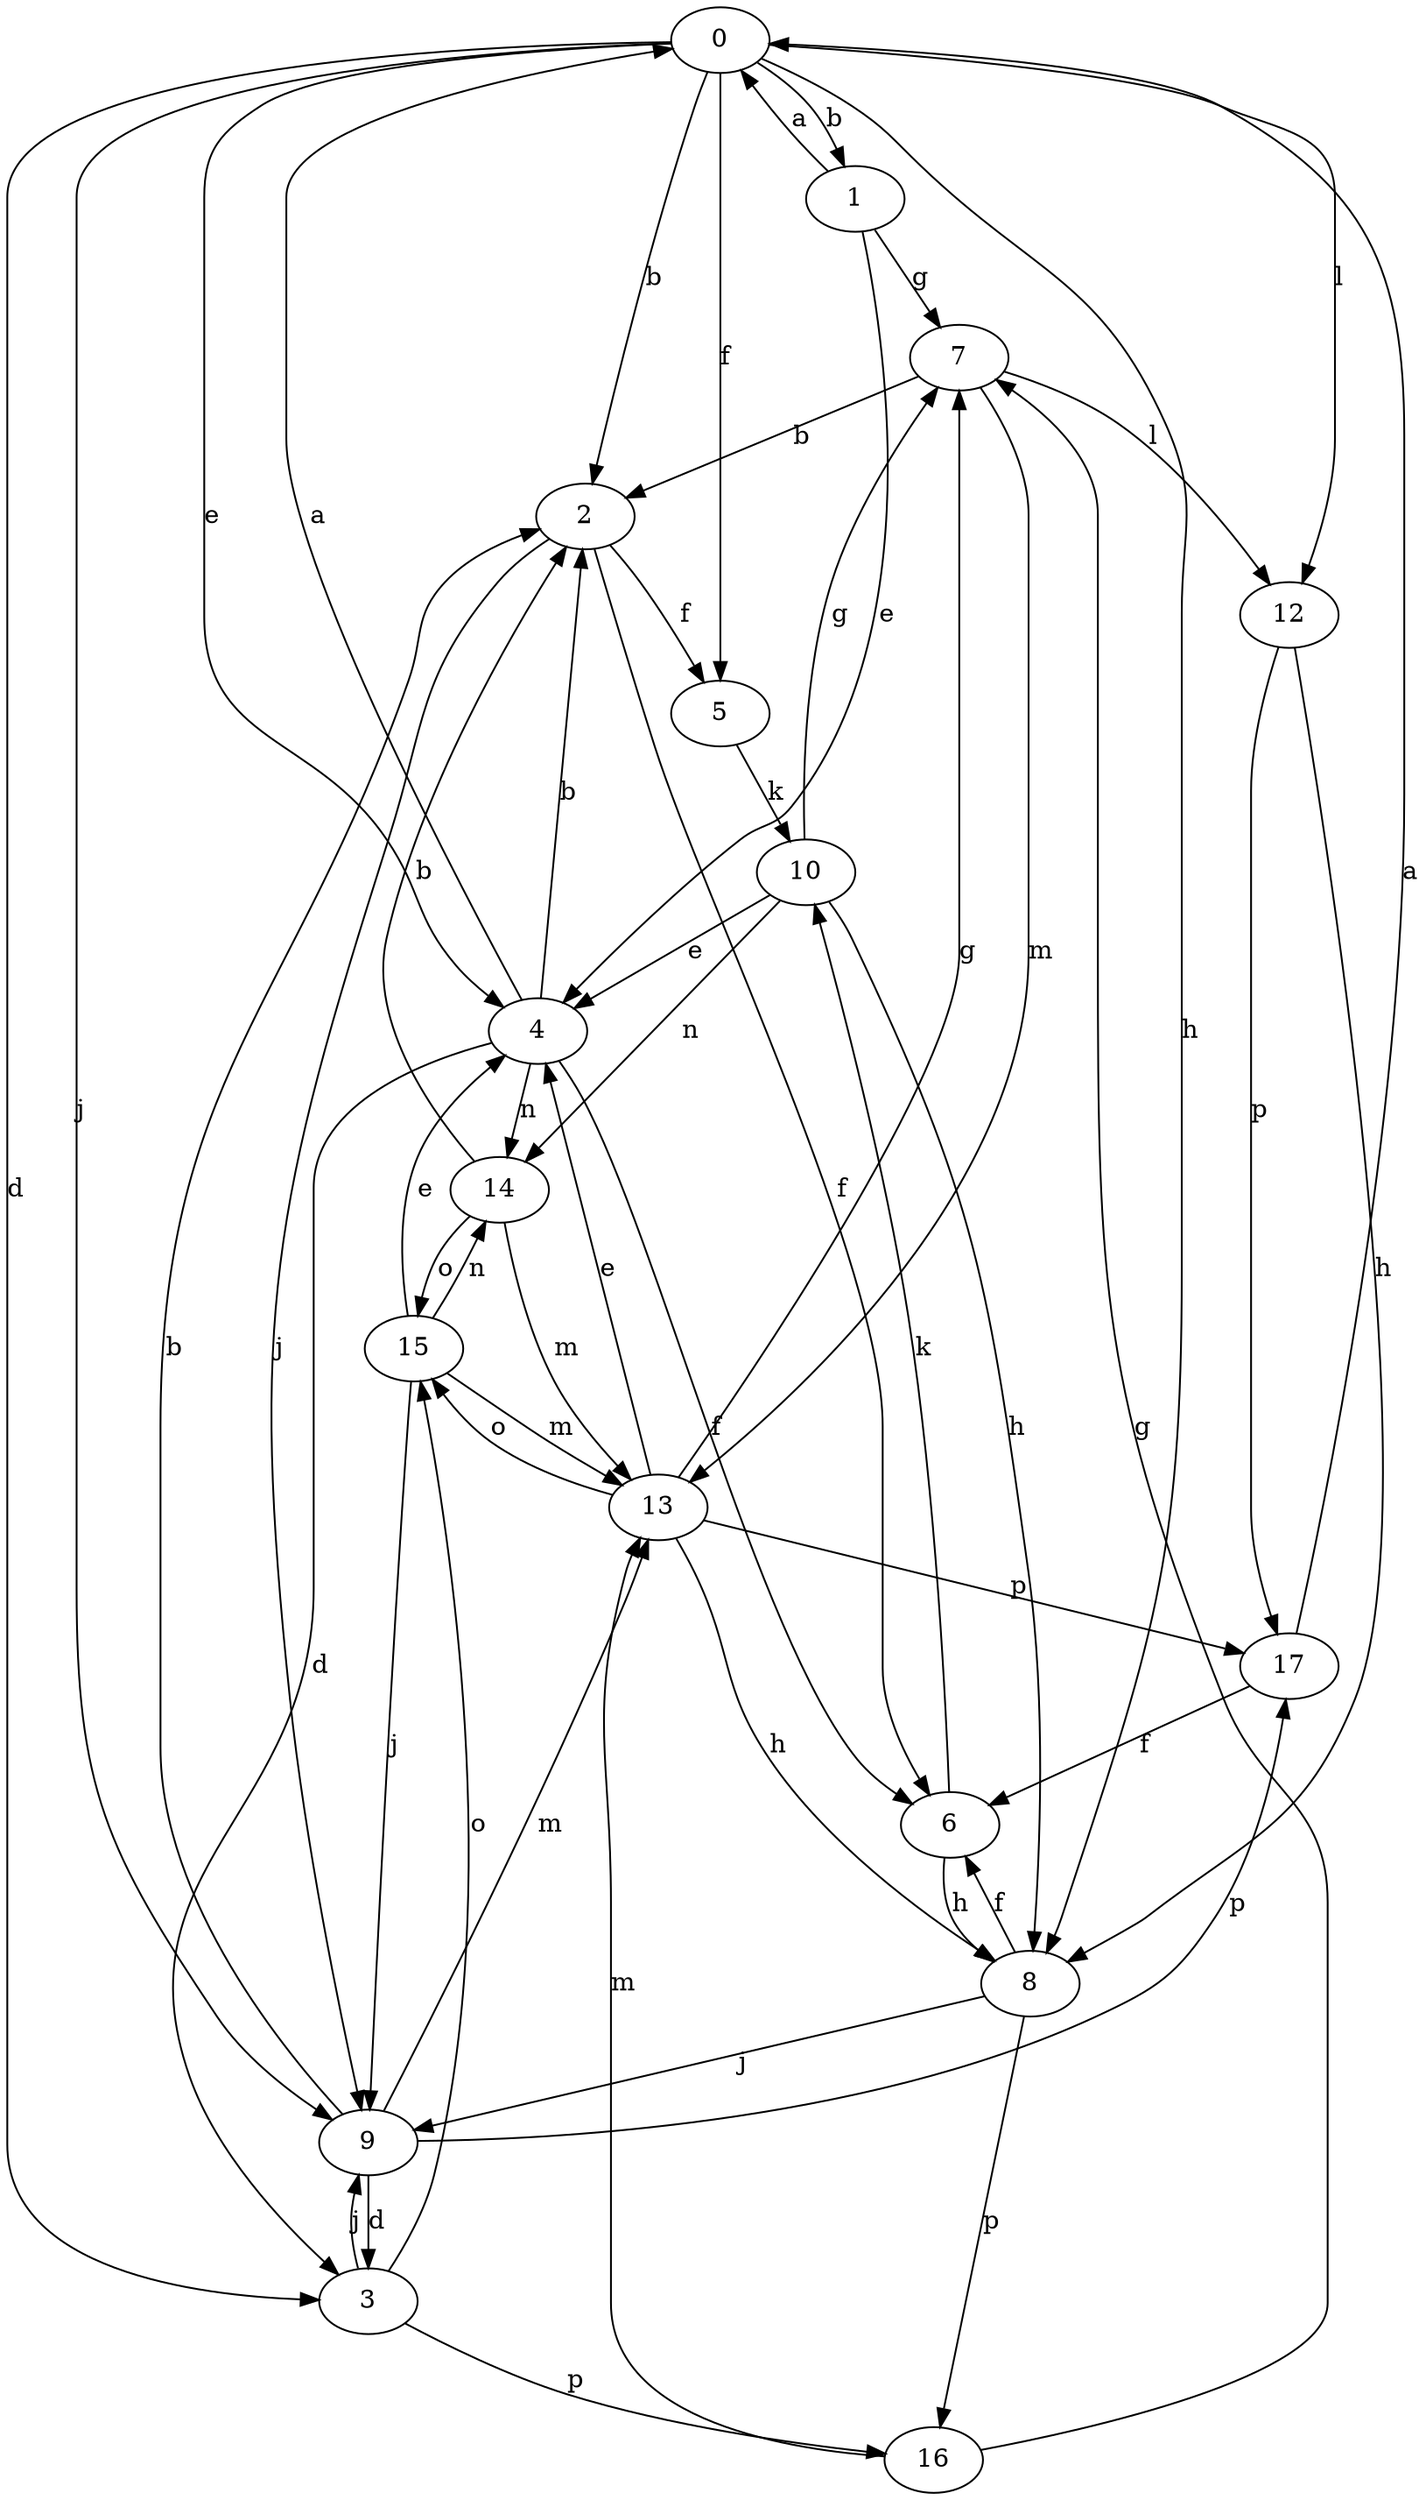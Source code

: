 strict digraph  {
0;
1;
2;
3;
4;
5;
6;
7;
8;
9;
10;
12;
13;
14;
15;
16;
17;
0 -> 1  [label=b];
0 -> 2  [label=b];
0 -> 3  [label=d];
0 -> 4  [label=e];
0 -> 5  [label=f];
0 -> 8  [label=h];
0 -> 9  [label=j];
0 -> 12  [label=l];
1 -> 0  [label=a];
1 -> 4  [label=e];
1 -> 7  [label=g];
2 -> 5  [label=f];
2 -> 6  [label=f];
2 -> 9  [label=j];
3 -> 9  [label=j];
3 -> 15  [label=o];
3 -> 16  [label=p];
4 -> 0  [label=a];
4 -> 2  [label=b];
4 -> 3  [label=d];
4 -> 6  [label=f];
4 -> 14  [label=n];
5 -> 10  [label=k];
6 -> 8  [label=h];
6 -> 10  [label=k];
7 -> 2  [label=b];
7 -> 12  [label=l];
7 -> 13  [label=m];
8 -> 6  [label=f];
8 -> 9  [label=j];
8 -> 16  [label=p];
9 -> 2  [label=b];
9 -> 3  [label=d];
9 -> 13  [label=m];
9 -> 17  [label=p];
10 -> 4  [label=e];
10 -> 7  [label=g];
10 -> 8  [label=h];
10 -> 14  [label=n];
12 -> 8  [label=h];
12 -> 17  [label=p];
13 -> 4  [label=e];
13 -> 7  [label=g];
13 -> 8  [label=h];
13 -> 15  [label=o];
13 -> 17  [label=p];
14 -> 2  [label=b];
14 -> 13  [label=m];
14 -> 15  [label=o];
15 -> 4  [label=e];
15 -> 9  [label=j];
15 -> 13  [label=m];
15 -> 14  [label=n];
16 -> 7  [label=g];
16 -> 13  [label=m];
17 -> 0  [label=a];
17 -> 6  [label=f];
}

